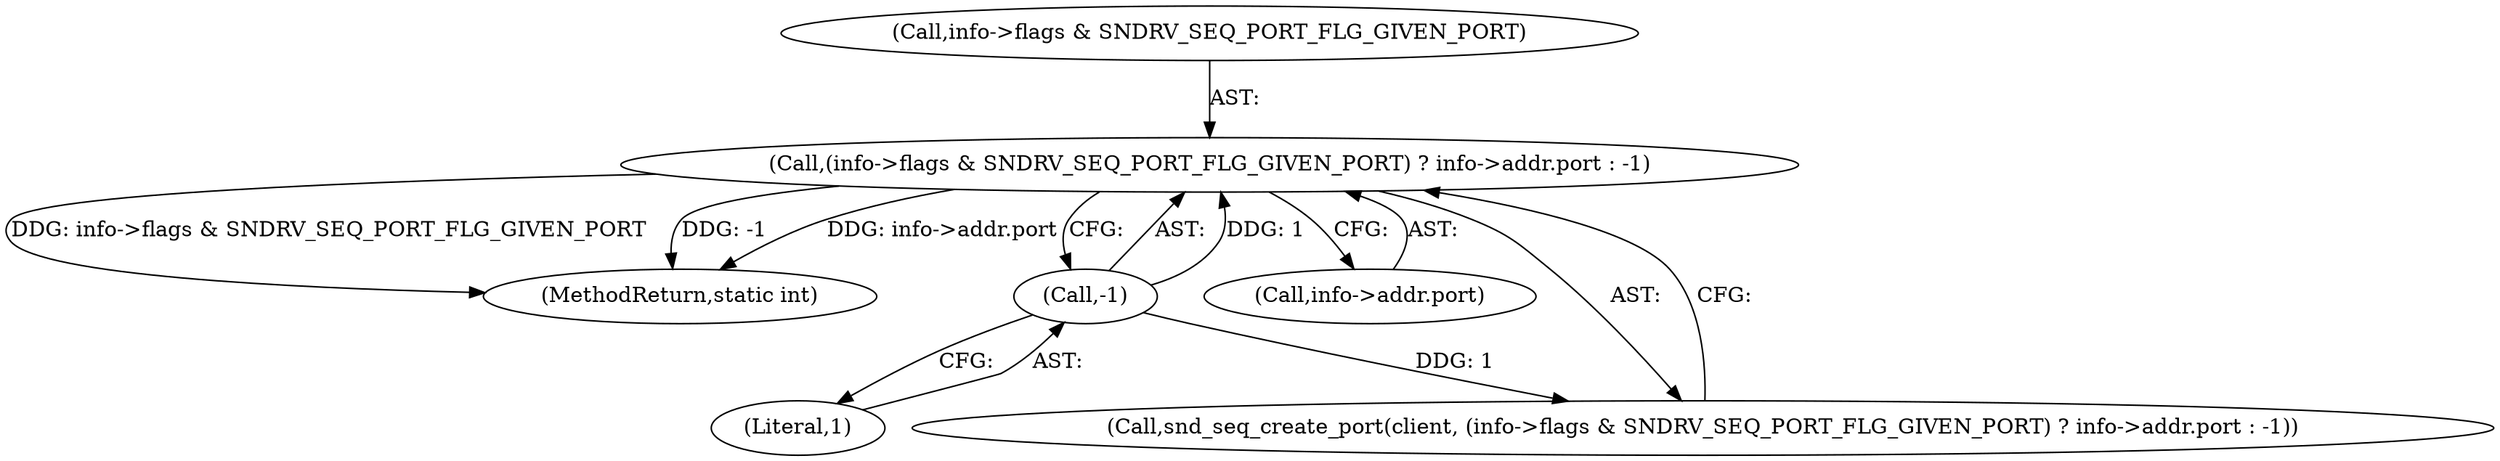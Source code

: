 digraph "0_linux_71105998845fb012937332fe2e806d443c09e026@pointer" {
"1000129" [label="(Call,(info->flags & SNDRV_SEQ_PORT_FLG_GIVEN_PORT) ? info->addr.port : -1)"];
"1000140" [label="(Call,-1)"];
"1000284" [label="(MethodReturn,static int)"];
"1000129" [label="(Call,(info->flags & SNDRV_SEQ_PORT_FLG_GIVEN_PORT) ? info->addr.port : -1)"];
"1000135" [label="(Call,info->addr.port)"];
"1000141" [label="(Literal,1)"];
"1000130" [label="(Call,info->flags & SNDRV_SEQ_PORT_FLG_GIVEN_PORT)"];
"1000127" [label="(Call,snd_seq_create_port(client, (info->flags & SNDRV_SEQ_PORT_FLG_GIVEN_PORT) ? info->addr.port : -1))"];
"1000140" [label="(Call,-1)"];
"1000129" -> "1000127"  [label="AST: "];
"1000129" -> "1000135"  [label="CFG: "];
"1000129" -> "1000140"  [label="CFG: "];
"1000130" -> "1000129"  [label="AST: "];
"1000135" -> "1000129"  [label="AST: "];
"1000140" -> "1000129"  [label="AST: "];
"1000127" -> "1000129"  [label="CFG: "];
"1000129" -> "1000284"  [label="DDG: info->flags & SNDRV_SEQ_PORT_FLG_GIVEN_PORT"];
"1000129" -> "1000284"  [label="DDG: -1"];
"1000129" -> "1000284"  [label="DDG: info->addr.port"];
"1000140" -> "1000129"  [label="DDG: 1"];
"1000140" -> "1000141"  [label="CFG: "];
"1000141" -> "1000140"  [label="AST: "];
"1000140" -> "1000127"  [label="DDG: 1"];
}
